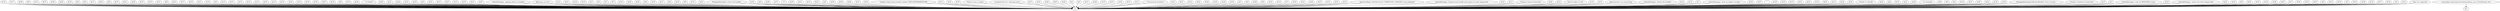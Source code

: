digraph g {
0[label="$r15"]
1[label="r0"]
0->1[label=""]
2[label="$r17"]
2->1[label=""]
3[label="$r69"]
3->1[label=""]
4[label="$r6"]
4->1[label=""]
5[label="$r33"]
5->1[label=""]
6[label="$r27"]
6->1[label=""]
7[label="$r29"]
7->1[label=""]
8[label="$r28"]
8->1[label=""]
9[label="$r14"]
9->1[label=""]
10[label="$r9"]
10->1[label=""]
11[label="$r4"]
11->1[label=""]
12[label="$r11"]
12->1[label=""]
13[label="$r25"]
13->1[label=""]
14[label="$r8"]
14->1[label=""]
15[label="$r27"]
15->1[label=""]
16[label="$r21"]
16->1[label=""]
17[label="$r28"]
17->1[label=""]
18[label="$r15"]
18->1[label=""]
19[label="$r14"]
19->1[label=""]
20[label="$r31"]
20->1[label=""]
21[label="$r8"]
21->1[label=""]
22[label="$r23"]
22->1[label=""]
23[label="$r17"]
23->1[label=""]
24[label="$r19"]
24->1[label=""]
25[label="$r21"]
25->1[label=""]
26[label="$r33"]
26->1[label=""]
27[label="$r9"]
27->1[label=""]
28[label="$r13"]
28->1[label=""]
29[label="$r31"]
29->1[label=""]
30[label="$r13"]
30->1[label=""]
31[label="$r16"]
31->1[label=""]
32[label="$r15"]
32->1[label=""]
33[label="$r19"]
33->1[label=""]
34[label="$r10"]
34->1[label=""]
35[label="$r32"]
35->1[label=""]
36[label="$r19"]
36->1[label=""]
37[label="$r10"]
37->1[label=""]
38[label="$r10"]
38->1[label=""]
39[label="$r52"]
39->1[label=""]
40[label="$r27"]
40->1[label=""]
41[label="$r22"]
41->1[label=""]
42[label="$r9"]
42->1[label=""]
43[label="$r10"]
43->1[label=""]
44[label="$r26"]
44->1[label=""]
45[label="'  rm failed!!'"]
45->1[label=""]
46[label="$r46"]
46->1[label=""]
47[label="$r21"]
47->1[label=""]
48[label="$r28"]
48->1[label=""]
49[label="$r15"]
49->1[label=""]
50[label="$r35"]
50->1[label=""]
51[label="$r9"]
51->1[label=""]
52[label="$r21"]
52->1[label=""]
53[label="$r13"]
53->1[label=""]
54[label="$r27"]
54->1[label=""]
55[label="$r15"]
55->1[label=""]
56[label="$r10"]
56->1[label=""]
57[label="$r23"]
57->1[label=""]
58[label="$r67"]
58->1[label=""]
59[label="'refreshPackages: applying deltas to bundles'"]
59->1[label=""]
60[label="'Releasing services'"]
60->1[label=""]
61[label="$r12"]
61->1[label=""]
62[label="$r23"]
62->1[label=""]
63[label="$r18"]
63->1[label=""]
64[label="$r10"]
64->1[label=""]
65[label="$r3"]
65->1[label=""]
66[label="$r5"]
66->1[label=""]
67[label="$r7"]
67->1[label=""]
68[label="$r7"]
68->1[label=""]
69[label="$r18"]
69->1[label=""]
70[label="$r28"]
70->1[label=""]
71[label="$r20"]
71->1[label=""]
72[label="$r8"]
72->1[label=""]
73[label="$r18"]
73->1[label=""]
74[label="$r11"]
74->1[label=""]
75[label="$r9"]
75->1[label=""]
76[label="$r33"]
76->1[label=""]
77[label="$r9"]
77->1[label=""]
78[label="$r33"]
78->1[label=""]
79[label="$r24"]
79->1[label=""]
80[label="'PackageAdminImpl: restart the bundles'"]
80->1[label=""]
81[label="$r39"]
81->1[label=""]
82[label="$r6"]
82->1[label=""]
83[label="$r26"]
83->1[label=""]
84[label="$r15"]
84->1[label=""]
85[label="r0"]
85->1[label=""]
86[label="$r25"]
86->1[label=""]
87[label="$r21"]
87->1[label=""]
88[label="$r19"]
88->1[label=""]
89[label="$r21"]
89->1[label=""]
90[label="$r9"]
90->1[label=""]
91[label="$r58"]
91->1[label=""]
92[label="$r29"]
92->1[label=""]
93[label="$r28"]
93->1[label=""]
94[label="$r12"]
94->1[label=""]
95[label="$r18"]
95->1[label=""]
96[label="'Unable to find system bundle manifest META-INF/MANIFEST.MF'"]
96->1[label=""]
97[label="$r12"]
97->1[label=""]
98[label="$r33"]
98->1[label=""]
99[label="$r35"]
99->1[label=""]
100[label="'Classes array is empty'"]
100->1[label=""]
101[label="'unregisterService: releasing users'"]
101->1[label=""]
102[label="$r27"]
102->1[label=""]
103[label="$r34"]
103->1[label=""]
104[label="$r40"]
104->1[label=""]
105[label="$r63"]
105->1[label=""]
106[label="$r42"]
106->1[label=""]
107[label="$r9"]
107->1[label=""]
108[label="$r5"]
108->1[label=""]
109[label="$r11"]
109->1[label=""]
110[label="$r26"]
110->1[label=""]
111[label="$r15"]
111->1[label=""]
112[label="$r47"]
112->1[label=""]
113[label="$r30"]
113->1[label=""]
114[label="$r31"]
114->1[label=""]
115[label="$r11"]
115->1[label=""]
116[label="'->Framework shutdown'"]
116->1[label=""]
117[label="$r21"]
117->1[label=""]
118[label="$r21"]
118->1[label=""]
119[label="$r14"]
119->1[label=""]
120[label="$r22"]
120->1[label=""]
121[label="$r24"]
121->1[label=""]
122[label="$r18"]
122->1[label=""]
123[label="$r20"]
123->1[label=""]
124[label="$r16"]
124->1[label=""]
125[label="$r3"]
125->1[label=""]
126[label="$r9"]
126->1[label=""]
127[label="$r28"]
127->1[label=""]
128[label="$r8"]
128->1[label=""]
129[label="$r10"]
129->1[label=""]
130[label="$r14"]
130->1[label=""]
131[label="$r7"]
131->1[label=""]
132[label="$r19"]
132->1[label=""]
133[label="$r21"]
133->1[label=""]
134[label="$r40"]
134->1[label=""]
135[label="$r27"]
135->1[label=""]
136[label="$r33"]
136->1[label=""]
137[label="$r35"]
137->1[label=""]
138[label="$r10"]
138->1[label=""]
139[label="'StartLevelImpl: doSetStartLevel: STARTLEVEL_CHANGED event published'"]
139->1[label=""]
140[label="'refreshPackages: Suspend each bundle and acquire its state change lock'"]
140->1[label=""]
141[label="$r19"]
141->1[label=""]
142[label="$r17"]
142->1[label=""]
143[label="'Trying to launch framework'"]
143->1[label=""]
144[label="$r36"]
144->1[label=""]
145[label="$r33"]
145->1[label=""]
146[label="'Service object is null'"]
146->1[label=""]
147[label="$r10"]
147->1[label=""]
148[label="$r15"]
148->1[label=""]
149[label="@parameter0: java.lang.String"]
149->1[label=""]
150[label="'refreshPackages: refresh the bundles'"]
150->1[label=""]
151[label="$r18"]
151->1[label=""]
152[label="$r33"]
152->1[label=""]
153[label="$r7"]
153->1[label=""]
154[label="'refreshPackages: clean up adaptor storage'"]
154->1[label=""]
155[label="$r23"]
155->1[label=""]
156[label="$r37"]
156->1[label=""]
157[label="''"]
157->1[label=""]
158[label="$r19"]
158->1[label=""]
159[label="$r10"]
159->1[label=""]
160[label="$r15"]
160->1[label=""]
161[label="$r21"]
161->1[label=""]
162[label="$r21"]
162->1[label=""]
163[label="$r19"]
163->1[label=""]
164[label="$r35"]
164->1[label=""]
165[label="$r13"]
165->1[label=""]
166[label="$r26"]
166->1[label=""]
167[label="$r35"]
167->1[label=""]
168[label="'Unable to read file'"]
168->1[label=""]
169[label="$r22"]
169->1[label=""]
170[label="$r8"]
170->1[label=""]
171[label="$r10"]
171->1[label=""]
172[label="$r21"]
172->1[label=""]
173[label="$r20"]
173->1[label=""]
174[label="'  no classpath'"]
174->1[label=""]
175[label="$r8"]
175->1[label=""]
176[label="$r9"]
176->1[label=""]
177[label="$r4"]
177->1[label=""]
178[label="$r19"]
178->1[label=""]
179[label="$r37"]
179->1[label=""]
180[label="$r47"]
180->1[label=""]
181[label="$r24"]
181->1[label=""]
182[label="$r18"]
182->1[label=""]
183[label="$r34"]
183->1[label=""]
184[label="'PackageAdminImpl.doResolveBundles: Error occured :'"]
184->1[label=""]
185[label="<org.eclipse.osgi.framework.debug.Debug: java.io.PrintStream out>"]
186[label="$r1"]
185->186[label=""]
187[label="'Trying to shutdown Framework'"]
187->1[label=""]
188[label="$r33"]
188->1[label=""]
189[label="$r7"]
189->1[label=""]
190[label="'refreshPackages: send out RESOLVED events'"]
190->1[label=""]
191[label="$r19"]
191->1[label=""]
192[label="'refreshPackages: release the state change locks'"]
192->1[label=""]
193[label="$r23"]
193->1[label=""]
194[label="$r10"]
194->1[label=""]
195[label="$r5"]
195->1[label=""]
196[label="$r53"]
196->1[label=""]
197[label="$r15"]
197->1[label=""]
198[label="$r14"]
198->1[label=""]
199[label="$r39"]
199->1[label=""]
200[label="$r27"]
200->1[label=""]
201[label="$r7"]
201->1[label=""]
202[label="$r25"]
202->1[label=""]
203[label="$r15"]
203->1[label=""]
204[label="$r27"]
204->1[label=""]
205[label="$r4"]
205->1[label=""]
206[label="$r15"]
206->1[label=""]
207[label="$r10"]
207->1[label=""]
208[label="$r3"]
208->1[label=""]
209[label="$r15"]
209->1[label=""]
210[label="$r39"]
210->1[label=""]
211[label="$r12"]
211->1[label=""]
212[label="$r17"]
212->1[label=""]
213[label="$r32"]
213->1[label=""]
214[label="$r4"]
214->1[label=""]
215[label="$r12"]
215->1[label=""]
216[label="'Type not supported'"]
216->1[label=""]
}